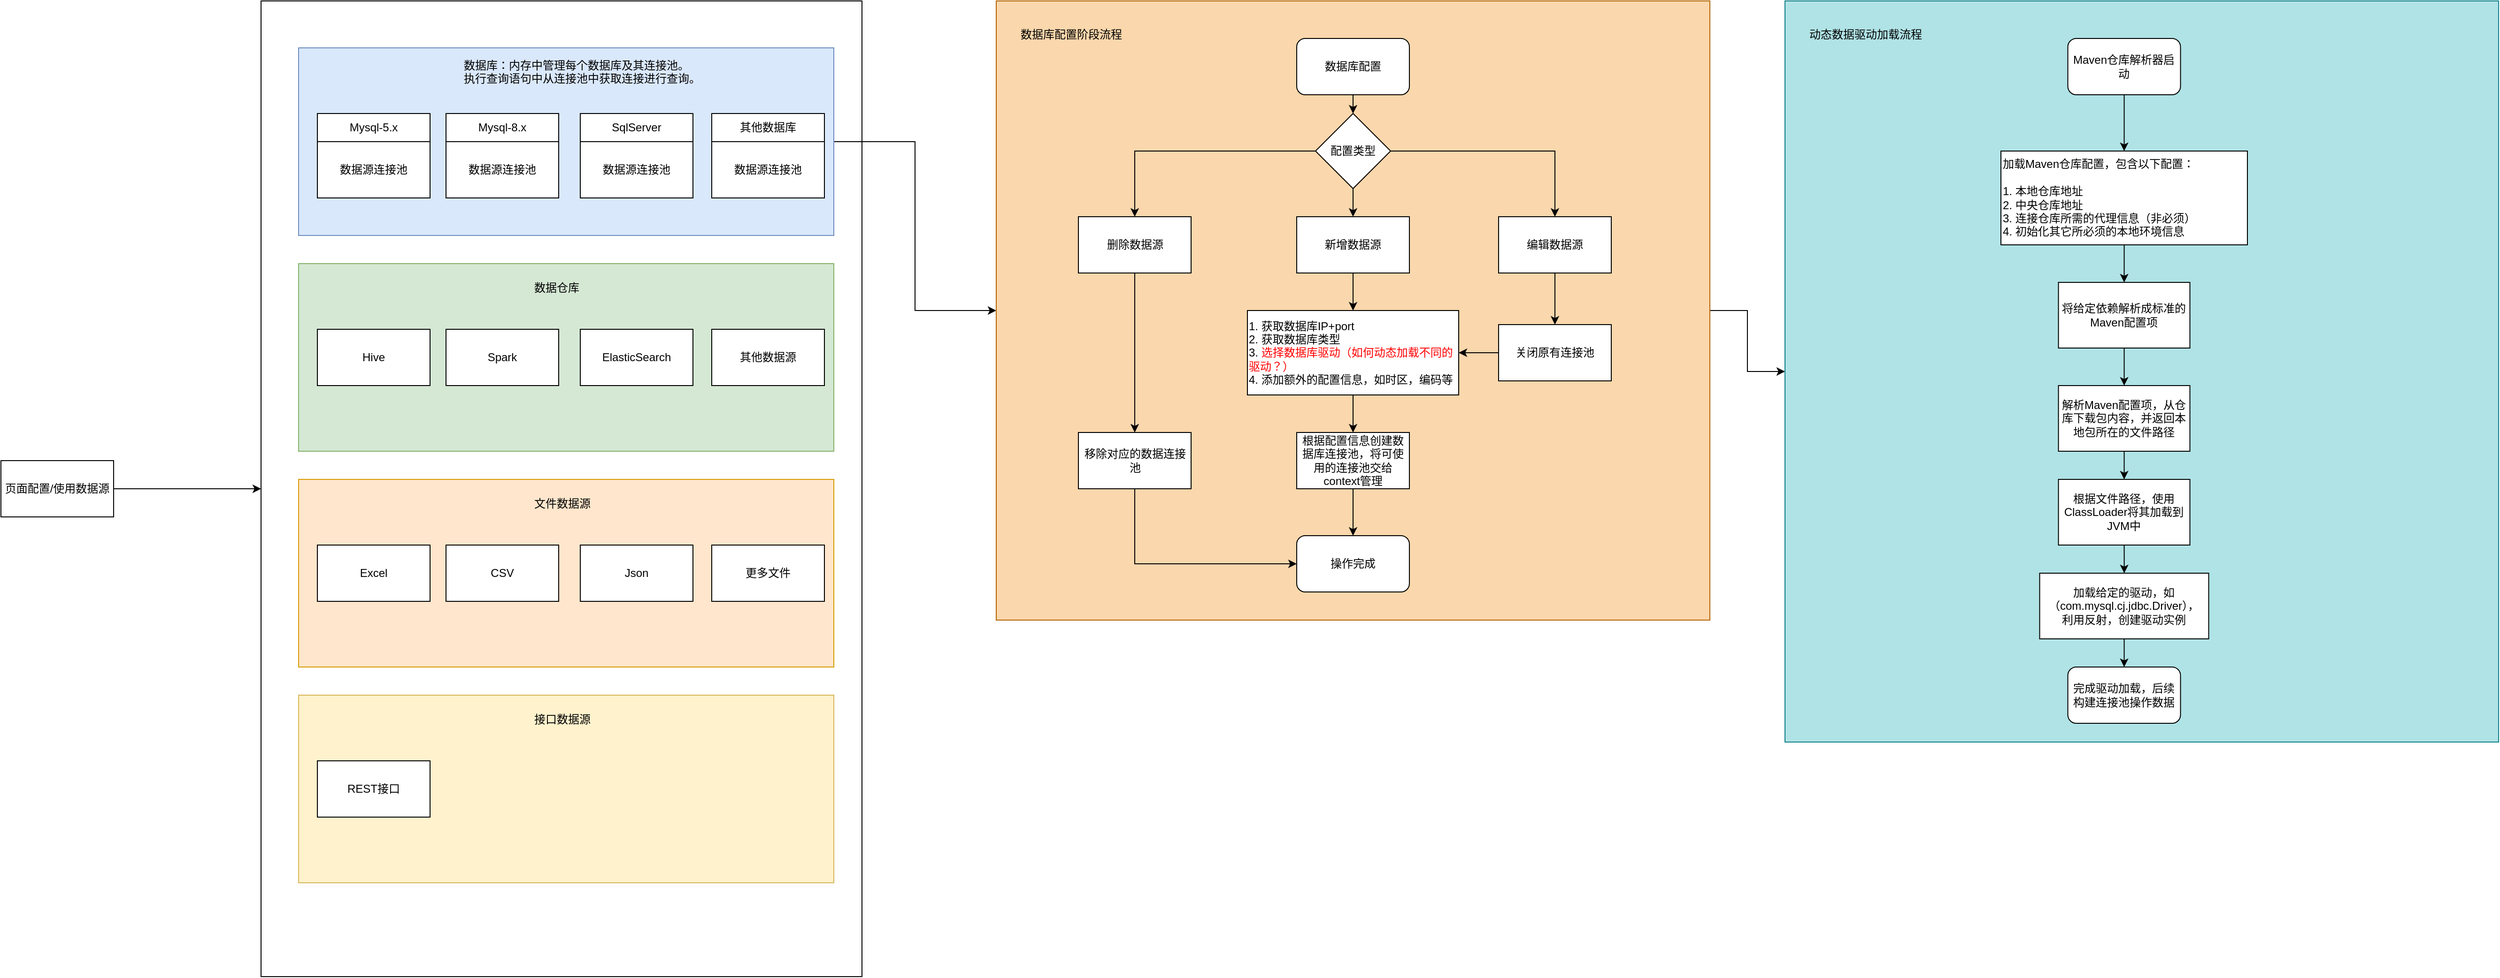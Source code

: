 <mxfile version="17.4.5" type="github"><diagram id="_Ydk91b507VgCXRa4hNy" name="第 1 页"><mxGraphModel dx="3720" dy="1129" grid="1" gridSize="10" guides="1" tooltips="1" connect="1" arrows="1" fold="1" page="1" pageScale="1" pageWidth="827" pageHeight="1169" math="0" shadow="0"><root><mxCell id="0"/><mxCell id="1" parent="0"/><mxCell id="SUx_BrfFmrlZBlO2wf1--2" value="" style="rounded=0;whiteSpace=wrap;html=1;" parent="1" vertex="1"><mxGeometry x="-1343" y="30" width="640" height="1040" as="geometry"/></mxCell><mxCell id="SUx_BrfFmrlZBlO2wf1--107" style="edgeStyle=orthogonalEdgeStyle;rounded=0;orthogonalLoop=1;jettySize=auto;html=1;exitX=1;exitY=0.5;exitDx=0;exitDy=0;entryX=0;entryY=0.5;entryDx=0;entryDy=0;fontColor=#000000;" parent="1" source="SUx_BrfFmrlZBlO2wf1--1" target="SUx_BrfFmrlZBlO2wf1--2" edge="1"><mxGeometry relative="1" as="geometry"/></mxCell><mxCell id="SUx_BrfFmrlZBlO2wf1--1" value="页面配置/使用数据源" style="rounded=0;whiteSpace=wrap;html=1;" parent="1" vertex="1"><mxGeometry x="-1620" y="520" width="120" height="60" as="geometry"/></mxCell><mxCell id="SUx_BrfFmrlZBlO2wf1--70" style="edgeStyle=orthogonalEdgeStyle;rounded=0;orthogonalLoop=1;jettySize=auto;html=1;exitX=1;exitY=0.5;exitDx=0;exitDy=0;entryX=0;entryY=0.5;entryDx=0;entryDy=0;fontColor=#FF0000;" parent="1" source="SUx_BrfFmrlZBlO2wf1--17" target="SUx_BrfFmrlZBlO2wf1--48" edge="1"><mxGeometry relative="1" as="geometry"/></mxCell><mxCell id="SUx_BrfFmrlZBlO2wf1--17" value="" style="rounded=0;whiteSpace=wrap;html=1;fillColor=#dae8fc;strokeColor=#6c8ebf;" parent="1" vertex="1"><mxGeometry x="-1303" y="80" width="570" height="200" as="geometry"/></mxCell><mxCell id="SUx_BrfFmrlZBlO2wf1--6" value="" style="group" parent="1" connectable="0" vertex="1"><mxGeometry x="-1283" y="150" width="120" height="90" as="geometry"/></mxCell><mxCell id="SUx_BrfFmrlZBlO2wf1--3" value="数据源连接池" style="rounded=0;whiteSpace=wrap;html=1;" parent="SUx_BrfFmrlZBlO2wf1--6" vertex="1"><mxGeometry y="30" width="120" height="60" as="geometry"/></mxCell><mxCell id="SUx_BrfFmrlZBlO2wf1--5" value="Mysql-5.x" style="rounded=0;whiteSpace=wrap;html=1;" parent="SUx_BrfFmrlZBlO2wf1--6" vertex="1"><mxGeometry width="120" height="30" as="geometry"/></mxCell><mxCell id="SUx_BrfFmrlZBlO2wf1--7" value="" style="group" parent="1" connectable="0" vertex="1"><mxGeometry x="-1146" y="150" width="120" height="90" as="geometry"/></mxCell><mxCell id="SUx_BrfFmrlZBlO2wf1--8" value="数据源连接池" style="rounded=0;whiteSpace=wrap;html=1;" parent="SUx_BrfFmrlZBlO2wf1--7" vertex="1"><mxGeometry y="30" width="120" height="60" as="geometry"/></mxCell><mxCell id="SUx_BrfFmrlZBlO2wf1--9" value="Mysql-8.x" style="rounded=0;whiteSpace=wrap;html=1;" parent="SUx_BrfFmrlZBlO2wf1--7" vertex="1"><mxGeometry width="120" height="30" as="geometry"/></mxCell><mxCell id="SUx_BrfFmrlZBlO2wf1--10" value="" style="group" parent="1" connectable="0" vertex="1"><mxGeometry x="-1003" y="150" width="120" height="90" as="geometry"/></mxCell><mxCell id="SUx_BrfFmrlZBlO2wf1--11" value="数据源连接池" style="rounded=0;whiteSpace=wrap;html=1;" parent="SUx_BrfFmrlZBlO2wf1--10" vertex="1"><mxGeometry y="30" width="120" height="60" as="geometry"/></mxCell><mxCell id="SUx_BrfFmrlZBlO2wf1--12" value="SqlServer" style="rounded=0;whiteSpace=wrap;html=1;" parent="SUx_BrfFmrlZBlO2wf1--10" vertex="1"><mxGeometry width="120" height="30" as="geometry"/></mxCell><mxCell id="SUx_BrfFmrlZBlO2wf1--13" value="" style="group" parent="1" connectable="0" vertex="1"><mxGeometry x="-863" y="150" width="120" height="90" as="geometry"/></mxCell><mxCell id="SUx_BrfFmrlZBlO2wf1--14" value="数据源连接池" style="rounded=0;whiteSpace=wrap;html=1;" parent="SUx_BrfFmrlZBlO2wf1--13" vertex="1"><mxGeometry y="30" width="120" height="60" as="geometry"/></mxCell><mxCell id="SUx_BrfFmrlZBlO2wf1--15" value="其他数据库" style="rounded=0;whiteSpace=wrap;html=1;" parent="SUx_BrfFmrlZBlO2wf1--13" vertex="1"><mxGeometry width="120" height="30" as="geometry"/></mxCell><mxCell id="SUx_BrfFmrlZBlO2wf1--18" value="数据库：内存中管理每个数据库及其连接池。&#10;执行查询语句中从连接池中获取连接进行查询。" style="text;strokeColor=none;fillColor=none;align=left;verticalAlign=middle;spacingLeft=4;spacingRight=4;overflow=hidden;points=[[0,0.5],[1,0.5]];portConstraint=eastwest;rotatable=0;" parent="1" vertex="1"><mxGeometry x="-1133" y="90" width="265" height="30" as="geometry"/></mxCell><mxCell id="SUx_BrfFmrlZBlO2wf1--19" value="" style="rounded=0;whiteSpace=wrap;html=1;fillColor=#d5e8d4;strokeColor=#82b366;" parent="1" vertex="1"><mxGeometry x="-1303" y="310" width="570" height="200" as="geometry"/></mxCell><mxCell id="SUx_BrfFmrlZBlO2wf1--32" value="数据仓库" style="text;strokeColor=none;fillColor=none;align=left;verticalAlign=middle;spacingLeft=4;spacingRight=4;overflow=hidden;points=[[0,0.5],[1,0.5]];portConstraint=eastwest;rotatable=0;" parent="1" vertex="1"><mxGeometry x="-1058" y="320" width="80" height="30" as="geometry"/></mxCell><mxCell id="SUx_BrfFmrlZBlO2wf1--21" value="Hive" style="rounded=0;whiteSpace=wrap;html=1;" parent="1" vertex="1"><mxGeometry x="-1283" y="380" width="120" height="60" as="geometry"/></mxCell><mxCell id="SUx_BrfFmrlZBlO2wf1--33" value="Spark" style="rounded=0;whiteSpace=wrap;html=1;" parent="1" vertex="1"><mxGeometry x="-1146" y="380" width="120" height="60" as="geometry"/></mxCell><mxCell id="SUx_BrfFmrlZBlO2wf1--34" value="ElasticSearch" style="rounded=0;whiteSpace=wrap;html=1;" parent="1" vertex="1"><mxGeometry x="-1003" y="380" width="120" height="60" as="geometry"/></mxCell><mxCell id="SUx_BrfFmrlZBlO2wf1--35" value="其他数据源" style="rounded=0;whiteSpace=wrap;html=1;" parent="1" vertex="1"><mxGeometry x="-863" y="380" width="120" height="60" as="geometry"/></mxCell><mxCell id="SUx_BrfFmrlZBlO2wf1--36" value="" style="rounded=0;whiteSpace=wrap;html=1;fillColor=#ffe6cc;strokeColor=#d79b00;" parent="1" vertex="1"><mxGeometry x="-1303" y="540" width="570" height="200" as="geometry"/></mxCell><mxCell id="SUx_BrfFmrlZBlO2wf1--37" value="文件数据源" style="text;strokeColor=none;fillColor=none;align=left;verticalAlign=middle;spacingLeft=4;spacingRight=4;overflow=hidden;points=[[0,0.5],[1,0.5]];portConstraint=eastwest;rotatable=0;" parent="1" vertex="1"><mxGeometry x="-1058" y="550" width="80" height="30" as="geometry"/></mxCell><mxCell id="SUx_BrfFmrlZBlO2wf1--38" value="Excel" style="rounded=0;whiteSpace=wrap;html=1;" parent="1" vertex="1"><mxGeometry x="-1283" y="610" width="120" height="60" as="geometry"/></mxCell><mxCell id="SUx_BrfFmrlZBlO2wf1--39" value="CSV" style="rounded=0;whiteSpace=wrap;html=1;" parent="1" vertex="1"><mxGeometry x="-1146" y="610" width="120" height="60" as="geometry"/></mxCell><mxCell id="SUx_BrfFmrlZBlO2wf1--40" value="Json" style="rounded=0;whiteSpace=wrap;html=1;" parent="1" vertex="1"><mxGeometry x="-1003" y="610" width="120" height="60" as="geometry"/></mxCell><mxCell id="SUx_BrfFmrlZBlO2wf1--41" value="更多文件" style="rounded=0;whiteSpace=wrap;html=1;" parent="1" vertex="1"><mxGeometry x="-863" y="610" width="120" height="60" as="geometry"/></mxCell><mxCell id="SUx_BrfFmrlZBlO2wf1--42" value="" style="rounded=0;whiteSpace=wrap;html=1;fillColor=#fff2cc;strokeColor=#d6b656;" parent="1" vertex="1"><mxGeometry x="-1303" y="770" width="570" height="200" as="geometry"/></mxCell><mxCell id="SUx_BrfFmrlZBlO2wf1--43" value="接口数据源" style="text;strokeColor=none;fillColor=none;align=left;verticalAlign=middle;spacingLeft=4;spacingRight=4;overflow=hidden;points=[[0,0.5],[1,0.5]];portConstraint=eastwest;rotatable=0;" parent="1" vertex="1"><mxGeometry x="-1058" y="780" width="80" height="30" as="geometry"/></mxCell><mxCell id="SUx_BrfFmrlZBlO2wf1--44" value="REST接口" style="rounded=0;whiteSpace=wrap;html=1;" parent="1" vertex="1"><mxGeometry x="-1283" y="840" width="120" height="60" as="geometry"/></mxCell><mxCell id="SUx_BrfFmrlZBlO2wf1--106" style="edgeStyle=orthogonalEdgeStyle;rounded=0;orthogonalLoop=1;jettySize=auto;html=1;exitX=1;exitY=0.5;exitDx=0;exitDy=0;entryX=0;entryY=0.5;entryDx=0;entryDy=0;fontColor=#000000;" parent="1" source="SUx_BrfFmrlZBlO2wf1--48" target="SUx_BrfFmrlZBlO2wf1--73" edge="1"><mxGeometry relative="1" as="geometry"/></mxCell><mxCell id="SUx_BrfFmrlZBlO2wf1--48" value="" style="rounded=0;whiteSpace=wrap;html=1;fillColor=#fad7ac;strokeColor=#b46504;" parent="1" vertex="1"><mxGeometry x="-560" y="30" width="760" height="660" as="geometry"/></mxCell><mxCell id="SUx_BrfFmrlZBlO2wf1--51" style="edgeStyle=orthogonalEdgeStyle;rounded=0;orthogonalLoop=1;jettySize=auto;html=1;exitX=0.5;exitY=1;exitDx=0;exitDy=0;entryX=0.5;entryY=0;entryDx=0;entryDy=0;" parent="1" source="SUx_BrfFmrlZBlO2wf1--53" target="SUx_BrfFmrlZBlO2wf1--50" edge="1"><mxGeometry relative="1" as="geometry"><mxPoint x="-180" y="130" as="sourcePoint"/></mxGeometry></mxCell><mxCell id="SUx_BrfFmrlZBlO2wf1--55" style="edgeStyle=orthogonalEdgeStyle;rounded=0;orthogonalLoop=1;jettySize=auto;html=1;exitX=0.5;exitY=1;exitDx=0;exitDy=0;" parent="1" source="SUx_BrfFmrlZBlO2wf1--50" target="SUx_BrfFmrlZBlO2wf1--54" edge="1"><mxGeometry relative="1" as="geometry"/></mxCell><mxCell id="SUx_BrfFmrlZBlO2wf1--63" style="edgeStyle=orthogonalEdgeStyle;rounded=0;orthogonalLoop=1;jettySize=auto;html=1;exitX=1;exitY=0.5;exitDx=0;exitDy=0;" parent="1" source="SUx_BrfFmrlZBlO2wf1--50" target="SUx_BrfFmrlZBlO2wf1--62" edge="1"><mxGeometry relative="1" as="geometry"/></mxCell><mxCell id="SUx_BrfFmrlZBlO2wf1--66" style="edgeStyle=orthogonalEdgeStyle;rounded=0;orthogonalLoop=1;jettySize=auto;html=1;exitX=0;exitY=0.5;exitDx=0;exitDy=0;" parent="1" source="SUx_BrfFmrlZBlO2wf1--50" target="SUx_BrfFmrlZBlO2wf1--65" edge="1"><mxGeometry relative="1" as="geometry"/></mxCell><mxCell id="SUx_BrfFmrlZBlO2wf1--50" value="配置类型" style="rhombus;whiteSpace=wrap;html=1;" parent="1" vertex="1"><mxGeometry x="-220" y="150" width="80" height="80" as="geometry"/></mxCell><mxCell id="SUx_BrfFmrlZBlO2wf1--53" value="数据库配置" style="rounded=1;whiteSpace=wrap;html=1;" parent="1" vertex="1"><mxGeometry x="-240" y="70" width="120" height="60" as="geometry"/></mxCell><mxCell id="SUx_BrfFmrlZBlO2wf1--57" style="edgeStyle=orthogonalEdgeStyle;rounded=0;orthogonalLoop=1;jettySize=auto;html=1;exitX=0.5;exitY=1;exitDx=0;exitDy=0;entryX=0.5;entryY=0;entryDx=0;entryDy=0;" parent="1" source="SUx_BrfFmrlZBlO2wf1--54" target="SUx_BrfFmrlZBlO2wf1--56" edge="1"><mxGeometry relative="1" as="geometry"/></mxCell><mxCell id="SUx_BrfFmrlZBlO2wf1--54" value="新增数据源" style="rounded=0;whiteSpace=wrap;html=1;" parent="1" vertex="1"><mxGeometry x="-240" y="260" width="120" height="60" as="geometry"/></mxCell><mxCell id="SUx_BrfFmrlZBlO2wf1--59" style="edgeStyle=orthogonalEdgeStyle;rounded=0;orthogonalLoop=1;jettySize=auto;html=1;exitX=0.5;exitY=1;exitDx=0;exitDy=0;entryX=0.5;entryY=0;entryDx=0;entryDy=0;" parent="1" source="SUx_BrfFmrlZBlO2wf1--56" target="SUx_BrfFmrlZBlO2wf1--58" edge="1"><mxGeometry relative="1" as="geometry"/></mxCell><mxCell id="SUx_BrfFmrlZBlO2wf1--56" value="&lt;div style=&quot;text-align: left&quot;&gt;&lt;span&gt;1. 获取数据库IP+port&lt;/span&gt;&lt;/div&gt;&lt;div style=&quot;text-align: left&quot;&gt;&lt;span&gt;2. 获取数据库类型&lt;/span&gt;&lt;/div&gt;&lt;div style=&quot;text-align: left&quot;&gt;3.&lt;font color=&quot;#ff0000&quot;&gt; 选择数据库驱动（如何动态加载不同的驱动？）&lt;/font&gt;&lt;/div&gt;&lt;div style=&quot;text-align: left&quot;&gt;&lt;span&gt;4. 添加额外的配置信息，如时区，编码等&lt;/span&gt;&lt;/div&gt;" style="rounded=0;whiteSpace=wrap;html=1;" parent="1" vertex="1"><mxGeometry x="-292.5" y="360" width="225" height="90" as="geometry"/></mxCell><mxCell id="SUx_BrfFmrlZBlO2wf1--61" style="edgeStyle=orthogonalEdgeStyle;rounded=0;orthogonalLoop=1;jettySize=auto;html=1;exitX=0.5;exitY=1;exitDx=0;exitDy=0;" parent="1" source="SUx_BrfFmrlZBlO2wf1--58" target="SUx_BrfFmrlZBlO2wf1--60" edge="1"><mxGeometry relative="1" as="geometry"/></mxCell><mxCell id="SUx_BrfFmrlZBlO2wf1--58" value="根据配置信息创建数据库连接池，将可使用的连接池交给context管理" style="rounded=0;whiteSpace=wrap;html=1;" parent="1" vertex="1"><mxGeometry x="-240" y="490" width="120" height="60" as="geometry"/></mxCell><mxCell id="SUx_BrfFmrlZBlO2wf1--60" value="操作完成" style="rounded=1;whiteSpace=wrap;html=1;" parent="1" vertex="1"><mxGeometry x="-240" y="600" width="120" height="60" as="geometry"/></mxCell><mxCell id="SUx_BrfFmrlZBlO2wf1--109" style="edgeStyle=orthogonalEdgeStyle;rounded=0;orthogonalLoop=1;jettySize=auto;html=1;exitX=0.5;exitY=1;exitDx=0;exitDy=0;fontColor=#000000;" parent="1" source="SUx_BrfFmrlZBlO2wf1--62" target="SUx_BrfFmrlZBlO2wf1--108" edge="1"><mxGeometry relative="1" as="geometry"/></mxCell><mxCell id="SUx_BrfFmrlZBlO2wf1--62" value="编辑数据源" style="rounded=0;whiteSpace=wrap;html=1;" parent="1" vertex="1"><mxGeometry x="-25" y="260" width="120" height="60" as="geometry"/></mxCell><mxCell id="SUx_BrfFmrlZBlO2wf1--68" style="edgeStyle=orthogonalEdgeStyle;rounded=0;orthogonalLoop=1;jettySize=auto;html=1;exitX=0.5;exitY=1;exitDx=0;exitDy=0;" parent="1" source="SUx_BrfFmrlZBlO2wf1--65" target="SUx_BrfFmrlZBlO2wf1--67" edge="1"><mxGeometry relative="1" as="geometry"/></mxCell><mxCell id="SUx_BrfFmrlZBlO2wf1--65" value="删除数据源" style="rounded=0;whiteSpace=wrap;html=1;" parent="1" vertex="1"><mxGeometry x="-472.5" y="260" width="120" height="60" as="geometry"/></mxCell><mxCell id="SUx_BrfFmrlZBlO2wf1--69" style="edgeStyle=orthogonalEdgeStyle;rounded=0;orthogonalLoop=1;jettySize=auto;html=1;exitX=0.5;exitY=1;exitDx=0;exitDy=0;entryX=0;entryY=0.5;entryDx=0;entryDy=0;" parent="1" source="SUx_BrfFmrlZBlO2wf1--67" target="SUx_BrfFmrlZBlO2wf1--60" edge="1"><mxGeometry relative="1" as="geometry"/></mxCell><mxCell id="SUx_BrfFmrlZBlO2wf1--67" value="移除对应的数据连接池" style="rounded=0;whiteSpace=wrap;html=1;" parent="1" vertex="1"><mxGeometry x="-472.5" y="490" width="120" height="60" as="geometry"/></mxCell><mxCell id="SUx_BrfFmrlZBlO2wf1--71" value="数据库配置阶段流程" style="text;strokeColor=none;fillColor=none;align=left;verticalAlign=middle;spacingLeft=4;spacingRight=4;overflow=hidden;points=[[0,0.5],[1,0.5]];portConstraint=eastwest;rotatable=0;fontColor=#000000;" parent="1" vertex="1"><mxGeometry x="-540" y="50" width="140" height="30" as="geometry"/></mxCell><mxCell id="SUx_BrfFmrlZBlO2wf1--73" value="" style="rounded=0;whiteSpace=wrap;html=1;fillColor=#b0e3e6;strokeColor=#0e8088;" parent="1" vertex="1"><mxGeometry x="280" y="30" width="760" height="790" as="geometry"/></mxCell><mxCell id="SUx_BrfFmrlZBlO2wf1--74" style="edgeStyle=orthogonalEdgeStyle;rounded=0;orthogonalLoop=1;jettySize=auto;html=1;exitX=0.5;exitY=1;exitDx=0;exitDy=0;entryX=0.5;entryY=0;entryDx=0;entryDy=0;" parent="1" source="SUx_BrfFmrlZBlO2wf1--79" target="SUx_BrfFmrlZBlO2wf1--94" edge="1"><mxGeometry relative="1" as="geometry"><mxPoint x="641.25" y="130" as="sourcePoint"/><mxPoint x="641.25" y="150" as="targetPoint"/></mxGeometry></mxCell><mxCell id="SUx_BrfFmrlZBlO2wf1--79" value="Maven仓库解析器启动" style="rounded=1;whiteSpace=wrap;html=1;" parent="1" vertex="1"><mxGeometry x="581.25" y="70" width="120" height="60" as="geometry"/></mxCell><mxCell id="SUx_BrfFmrlZBlO2wf1--93" value="动态数据驱动加载流程" style="text;strokeColor=none;fillColor=none;align=left;verticalAlign=middle;spacingLeft=4;spacingRight=4;overflow=hidden;points=[[0,0.5],[1,0.5]];portConstraint=eastwest;rotatable=0;fontColor=#000000;" parent="1" vertex="1"><mxGeometry x="300" y="50" width="140" height="30" as="geometry"/></mxCell><mxCell id="SUx_BrfFmrlZBlO2wf1--96" style="edgeStyle=orthogonalEdgeStyle;rounded=0;orthogonalLoop=1;jettySize=auto;html=1;exitX=0.5;exitY=1;exitDx=0;exitDy=0;entryX=0.5;entryY=0;entryDx=0;entryDy=0;fontColor=#000000;" parent="1" source="SUx_BrfFmrlZBlO2wf1--94" target="SUx_BrfFmrlZBlO2wf1--95" edge="1"><mxGeometry relative="1" as="geometry"/></mxCell><mxCell id="SUx_BrfFmrlZBlO2wf1--94" value="加载Maven仓库配置，包含以下配置：&lt;br&gt;&lt;br&gt;1. 本地仓库地址&lt;br&gt;2. 中央仓库地址&lt;br&gt;3. 连接仓库所需的代理信息（非必须）&lt;br&gt;4. 初始化其它所必须的本地环境信息" style="rounded=0;whiteSpace=wrap;html=1;fontColor=#000000;align=left;" parent="1" vertex="1"><mxGeometry x="510" y="190" width="262.5" height="100" as="geometry"/></mxCell><mxCell id="SUx_BrfFmrlZBlO2wf1--98" style="edgeStyle=orthogonalEdgeStyle;rounded=0;orthogonalLoop=1;jettySize=auto;html=1;exitX=0.5;exitY=1;exitDx=0;exitDy=0;entryX=0.5;entryY=0;entryDx=0;entryDy=0;fontColor=#000000;" parent="1" source="SUx_BrfFmrlZBlO2wf1--95" target="SUx_BrfFmrlZBlO2wf1--97" edge="1"><mxGeometry relative="1" as="geometry"/></mxCell><mxCell id="SUx_BrfFmrlZBlO2wf1--95" value="将给定依赖解析成标准的Maven配置项" style="rounded=0;whiteSpace=wrap;html=1;fontColor=#000000;" parent="1" vertex="1"><mxGeometry x="571.25" y="330" width="140" height="70" as="geometry"/></mxCell><mxCell id="SUx_BrfFmrlZBlO2wf1--100" style="edgeStyle=orthogonalEdgeStyle;rounded=0;orthogonalLoop=1;jettySize=auto;html=1;exitX=0.5;exitY=1;exitDx=0;exitDy=0;entryX=0.5;entryY=0;entryDx=0;entryDy=0;fontColor=#000000;" parent="1" source="SUx_BrfFmrlZBlO2wf1--97" target="SUx_BrfFmrlZBlO2wf1--99" edge="1"><mxGeometry relative="1" as="geometry"/></mxCell><mxCell id="SUx_BrfFmrlZBlO2wf1--97" value="解析Maven配置项，从仓库下载包内容，并返回本地包所在的文件路径" style="rounded=0;whiteSpace=wrap;html=1;fontColor=#000000;" parent="1" vertex="1"><mxGeometry x="571.25" y="440" width="140" height="70" as="geometry"/></mxCell><mxCell id="SUx_BrfFmrlZBlO2wf1--102" style="edgeStyle=orthogonalEdgeStyle;rounded=0;orthogonalLoop=1;jettySize=auto;html=1;exitX=0.5;exitY=1;exitDx=0;exitDy=0;fontColor=#000000;" parent="1" source="SUx_BrfFmrlZBlO2wf1--99" target="SUx_BrfFmrlZBlO2wf1--101" edge="1"><mxGeometry relative="1" as="geometry"/></mxCell><mxCell id="SUx_BrfFmrlZBlO2wf1--99" value="根据文件路径，使用ClassLoader将其加载到JVM中" style="rounded=0;whiteSpace=wrap;html=1;fontColor=#000000;" parent="1" vertex="1"><mxGeometry x="571.25" y="540" width="140" height="70" as="geometry"/></mxCell><mxCell id="SUx_BrfFmrlZBlO2wf1--105" style="edgeStyle=orthogonalEdgeStyle;rounded=0;orthogonalLoop=1;jettySize=auto;html=1;exitX=0.5;exitY=1;exitDx=0;exitDy=0;entryX=0.5;entryY=0;entryDx=0;entryDy=0;fontColor=#000000;" parent="1" source="SUx_BrfFmrlZBlO2wf1--101" target="SUx_BrfFmrlZBlO2wf1--104" edge="1"><mxGeometry relative="1" as="geometry"/></mxCell><mxCell id="SUx_BrfFmrlZBlO2wf1--101" value="加载给定的驱动，如（com.mysql.cj.jdbc.Driver），&lt;br&gt;利用反射，创建驱动实例" style="rounded=0;whiteSpace=wrap;html=1;fontColor=#000000;" parent="1" vertex="1"><mxGeometry x="551.25" y="640" width="180" height="70" as="geometry"/></mxCell><mxCell id="SUx_BrfFmrlZBlO2wf1--104" value="完成驱动加载，后续构建连接池操作数据" style="rounded=1;whiteSpace=wrap;html=1;" parent="1" vertex="1"><mxGeometry x="581.25" y="740" width="120" height="60" as="geometry"/></mxCell><mxCell id="SUx_BrfFmrlZBlO2wf1--110" style="edgeStyle=orthogonalEdgeStyle;rounded=0;orthogonalLoop=1;jettySize=auto;html=1;exitX=0;exitY=0.5;exitDx=0;exitDy=0;entryX=1;entryY=0.5;entryDx=0;entryDy=0;fontColor=#000000;" parent="1" source="SUx_BrfFmrlZBlO2wf1--108" target="SUx_BrfFmrlZBlO2wf1--56" edge="1"><mxGeometry relative="1" as="geometry"/></mxCell><mxCell id="SUx_BrfFmrlZBlO2wf1--108" value="关闭原有连接池" style="rounded=0;whiteSpace=wrap;html=1;" parent="1" vertex="1"><mxGeometry x="-25" y="375" width="120" height="60" as="geometry"/></mxCell></root></mxGraphModel></diagram></mxfile>
